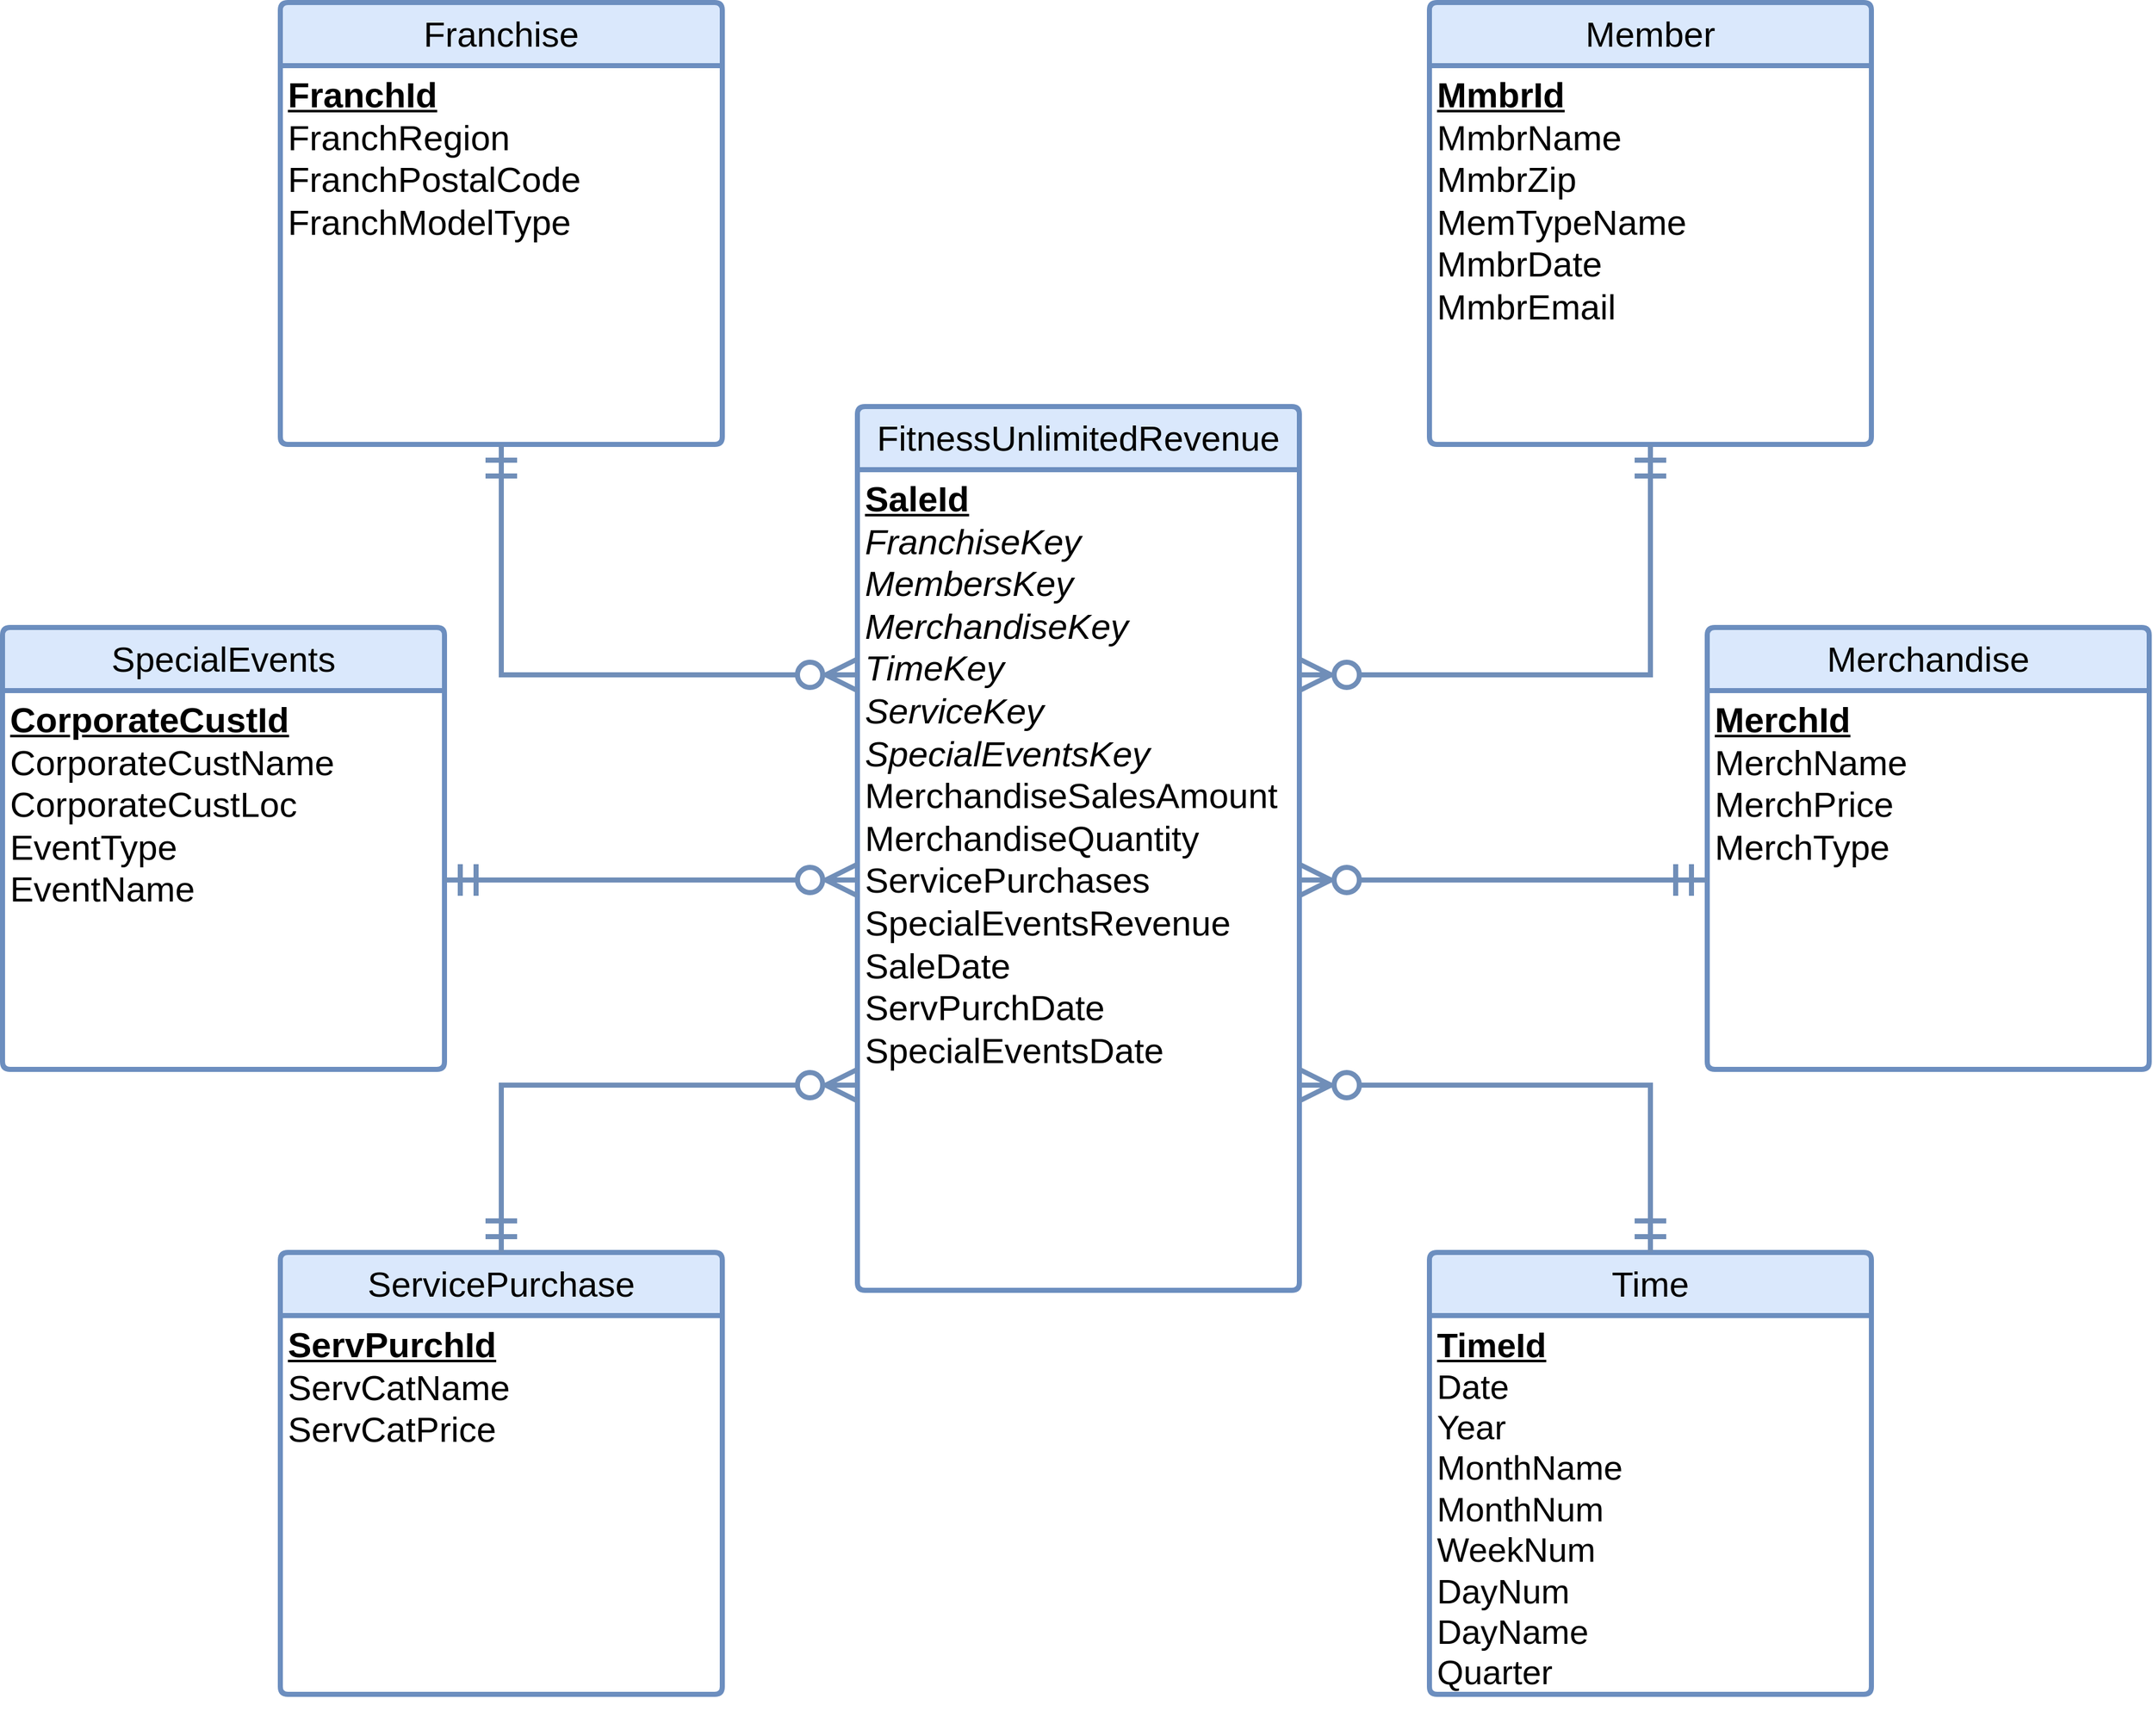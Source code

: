<mxfile version="24.7.1" type="github">
  <diagram name="Page-1" id="iT9DaIpaGJqp6n3xvXlG">
    <mxGraphModel dx="6385" dy="1965" grid="1" gridSize="10" guides="1" tooltips="1" connect="1" arrows="1" fold="1" page="1" pageScale="1" pageWidth="1200" pageHeight="1600" math="0" shadow="0">
      <root>
        <mxCell id="0" />
        <mxCell id="1" parent="0" />
        <mxCell id="ycTeAINh5T_Rmf09A5X7-1" value="FitnessUnlimitedRevenue" style="swimlane;childLayout=stackLayout;horizontal=1;startSize=50;horizontalStack=0;rounded=1;fontSize=28;fontStyle=0;strokeWidth=4;resizeParent=0;resizeLast=1;shadow=0;dashed=0;align=center;arcSize=4;whiteSpace=wrap;html=1;fillColor=#dae8fc;strokeColor=#6c8ebf;perimeterSpacing=0;" vertex="1" parent="1">
          <mxGeometry x="427" y="410" width="350" height="700" as="geometry" />
        </mxCell>
        <mxCell id="ycTeAINh5T_Rmf09A5X7-2" value="&lt;div&gt;&lt;b style=&quot;&quot;&gt;&lt;u style=&quot;&quot;&gt;SaleId&lt;/u&gt;&lt;/b&gt;&lt;/div&gt;&lt;i&gt;FranchiseKey&lt;/i&gt;&lt;div&gt;&lt;i&gt;MembersKey&lt;/i&gt;&lt;i&gt;&lt;br&gt;&lt;/i&gt;&lt;div&gt;&lt;i&gt;MerchandiseKey&lt;/i&gt;&lt;/div&gt;&lt;div&gt;&lt;i&gt;TimeKey&lt;/i&gt;&lt;/div&gt;&lt;div&gt;&lt;i&gt;ServiceKey&lt;/i&gt;&lt;/div&gt;&lt;div&gt;&lt;i&gt;SpecialEventsKey&lt;/i&gt;&lt;/div&gt;&lt;div&gt;MerchandiseSalesAmount&lt;/div&gt;&lt;div&gt;MerchandiseQuantity&lt;/div&gt;&lt;div&gt;ServicePurchases&lt;/div&gt;&lt;div&gt;SpecialEventsRevenue&lt;/div&gt;&lt;div&gt;SaleDate&lt;/div&gt;&lt;div&gt;ServPurchDate&lt;/div&gt;&lt;div&gt;SpecialEventsDate&lt;br&gt;&lt;div style=&quot;font-size: 27px;&quot;&gt;&lt;br&gt;&lt;/div&gt;&lt;/div&gt;&lt;/div&gt;" style="align=left;strokeColor=none;fillColor=none;spacingLeft=4;fontSize=28;verticalAlign=top;resizable=0;rotatable=0;part=1;html=1;" vertex="1" parent="ycTeAINh5T_Rmf09A5X7-1">
          <mxGeometry y="50" width="350" height="650" as="geometry" />
        </mxCell>
        <mxCell id="ycTeAINh5T_Rmf09A5X7-3" value="SpecialEvents" style="swimlane;childLayout=stackLayout;horizontal=1;startSize=50;horizontalStack=0;rounded=1;fontSize=28;fontStyle=0;strokeWidth=4;resizeParent=0;resizeLast=1;shadow=0;dashed=0;align=center;arcSize=4;whiteSpace=wrap;html=1;fillColor=#dae8fc;strokeColor=#6c8ebf;perimeterSpacing=0;" vertex="1" parent="1">
          <mxGeometry x="-250" y="585" width="350" height="350" as="geometry" />
        </mxCell>
        <mxCell id="ycTeAINh5T_Rmf09A5X7-4" value="&lt;div style=&quot;font-size: 28px;&quot;&gt;&lt;b&gt;&lt;u&gt;CorporateCustId&lt;/u&gt;&lt;/b&gt;&lt;/div&gt;&lt;div style=&quot;font-size: 28px;&quot;&gt;CorporateCustName&lt;/div&gt;&lt;div style=&quot;font-size: 28px;&quot;&gt;CorporateCustLoc&lt;/div&gt;&lt;div style=&quot;font-size: 28px;&quot;&gt;EventType&lt;/div&gt;&lt;div style=&quot;font-size: 28px;&quot;&gt;EventName&lt;/div&gt;" style="align=left;strokeColor=none;fillColor=none;spacingLeft=4;fontSize=28;verticalAlign=top;resizable=0;rotatable=0;part=1;html=1;" vertex="1" parent="ycTeAINh5T_Rmf09A5X7-3">
          <mxGeometry y="50" width="350" height="300" as="geometry" />
        </mxCell>
        <mxCell id="ycTeAINh5T_Rmf09A5X7-5" value="ServicePurchase" style="swimlane;childLayout=stackLayout;horizontal=1;startSize=50;horizontalStack=0;rounded=1;fontSize=28;fontStyle=0;strokeWidth=4;resizeParent=0;resizeLast=1;shadow=0;dashed=0;align=center;arcSize=4;whiteSpace=wrap;html=1;fillColor=#dae8fc;strokeColor=#6c8ebf;perimeterSpacing=0;" vertex="1" parent="1">
          <mxGeometry x="-30" y="1080" width="350" height="350" as="geometry" />
        </mxCell>
        <mxCell id="ycTeAINh5T_Rmf09A5X7-6" value="&lt;b&gt;&lt;u&gt;ServPurchId&lt;/u&gt;&lt;/b&gt;&lt;div&gt;ServCatName&lt;/div&gt;&lt;div&gt;ServCatPrice&lt;br&gt;&lt;div style=&quot;font-size: 28px;&quot;&gt;&lt;br style=&quot;font-size: 28px;&quot;&gt;&lt;/div&gt;&lt;/div&gt;" style="align=left;strokeColor=none;fillColor=none;spacingLeft=4;fontSize=28;verticalAlign=top;resizable=0;rotatable=0;part=1;html=1;" vertex="1" parent="ycTeAINh5T_Rmf09A5X7-5">
          <mxGeometry y="50" width="350" height="300" as="geometry" />
        </mxCell>
        <mxCell id="ycTeAINh5T_Rmf09A5X7-7" value="Franchise" style="swimlane;childLayout=stackLayout;horizontal=1;startSize=50;horizontalStack=0;rounded=1;fontSize=28;fontStyle=0;strokeWidth=4;resizeParent=0;resizeLast=1;shadow=0;dashed=0;align=center;arcSize=4;whiteSpace=wrap;html=1;fillColor=#dae8fc;strokeColor=#6c8ebf;perimeterSpacing=0;fillStyle=auto;labelBackgroundColor=none;labelBorderColor=none;" vertex="1" parent="1">
          <mxGeometry x="-30" y="90" width="350" height="350" as="geometry" />
        </mxCell>
        <mxCell id="ycTeAINh5T_Rmf09A5X7-8" value="&lt;u style=&quot;font-size: 28px;&quot;&gt;&lt;b&gt;FranchId&lt;/b&gt;&lt;/u&gt;&lt;div style=&quot;font-size: 28px;&quot;&gt;FranchRegion&lt;/div&gt;&lt;div style=&quot;font-size: 28px;&quot;&gt;FranchPostalCode&lt;/div&gt;&lt;div style=&quot;font-size: 28px;&quot;&gt;FranchModelType&lt;/div&gt;&lt;div style=&quot;font-size: 28px;&quot;&gt;&lt;br&gt;&lt;/div&gt;&lt;div style=&quot;font-size: 28px;&quot;&gt;&lt;br style=&quot;font-size: 28px;&quot;&gt;&lt;/div&gt;" style="align=left;strokeColor=none;fillColor=none;spacingLeft=4;fontSize=28;verticalAlign=top;resizable=0;rotatable=0;part=1;html=1;" vertex="1" parent="ycTeAINh5T_Rmf09A5X7-7">
          <mxGeometry y="50" width="350" height="300" as="geometry" />
        </mxCell>
        <mxCell id="ycTeAINh5T_Rmf09A5X7-9" value="Member" style="swimlane;childLayout=stackLayout;horizontal=1;startSize=50;horizontalStack=0;rounded=1;fontSize=28;fontStyle=0;strokeWidth=4;resizeParent=0;resizeLast=1;shadow=0;dashed=0;align=center;arcSize=4;whiteSpace=wrap;html=1;fillColor=#dae8fc;strokeColor=#6c8ebf;perimeterSpacing=0;" vertex="1" parent="1">
          <mxGeometry x="880" y="90" width="350" height="350" as="geometry" />
        </mxCell>
        <mxCell id="ycTeAINh5T_Rmf09A5X7-10" value="&lt;b&gt;&lt;u&gt;MmbrId&lt;/u&gt;&lt;/b&gt;&lt;br&gt;&lt;div style=&quot;font-size: 28px;&quot;&gt;MmbrName&lt;/div&gt;&lt;div style=&quot;font-size: 28px;&quot;&gt;MmbrZip&lt;/div&gt;&lt;div style=&quot;font-size: 28px;&quot;&gt;MemTypeName&lt;/div&gt;&lt;div style=&quot;font-size: 28px;&quot;&gt;MmbrDate&lt;/div&gt;&lt;div style=&quot;font-size: 28px;&quot;&gt;MmbrEmail&lt;/div&gt;&lt;div style=&quot;font-size: 28px;&quot;&gt;&lt;br style=&quot;font-size: 28px;&quot;&gt;&lt;/div&gt;" style="align=left;strokeColor=none;fillColor=none;spacingLeft=4;fontSize=28;verticalAlign=top;resizable=0;rotatable=0;part=1;html=1;" vertex="1" parent="ycTeAINh5T_Rmf09A5X7-9">
          <mxGeometry y="50" width="350" height="300" as="geometry" />
        </mxCell>
        <mxCell id="ycTeAINh5T_Rmf09A5X7-11" value="" style="edgeStyle=orthogonalEdgeStyle;fontSize=12;html=1;endArrow=ERmandOne;startArrow=ERzeroToMany;rounded=0;strokeWidth=4;strokeColor=#708eb8;startFill=0;entryX=0.5;entryY=1;entryDx=0;entryDy=0;exitX=1;exitY=0.25;exitDx=0;exitDy=0;endSize=20;startSize=20;shadow=0;" edge="1" parent="1" source="ycTeAINh5T_Rmf09A5X7-2" target="ycTeAINh5T_Rmf09A5X7-10">
          <mxGeometry width="100" height="100" relative="1" as="geometry">
            <mxPoint x="640" y="410" as="sourcePoint" />
            <mxPoint x="740" y="310" as="targetPoint" />
          </mxGeometry>
        </mxCell>
        <mxCell id="ycTeAINh5T_Rmf09A5X7-12" value="" style="edgeStyle=orthogonalEdgeStyle;fontSize=12;html=1;endArrow=ERzeroToMany;startArrow=ERmandOne;rounded=0;strokeWidth=4;strokeColor=#708eb8;startFill=0;entryX=0;entryY=0.5;entryDx=0;entryDy=0;exitX=1;exitY=0.5;exitDx=0;exitDy=0;endSize=20;startSize=20;endFill=0;shadow=0;" edge="1" parent="1" source="ycTeAINh5T_Rmf09A5X7-4" target="ycTeAINh5T_Rmf09A5X7-2">
          <mxGeometry width="100" height="100" relative="1" as="geometry">
            <mxPoint x="180" y="815" as="sourcePoint" />
            <mxPoint x="267" y="540" as="targetPoint" />
          </mxGeometry>
        </mxCell>
        <mxCell id="ycTeAINh5T_Rmf09A5X7-14" value="" style="edgeStyle=orthogonalEdgeStyle;fontSize=12;html=1;endArrow=ERmandOne;startArrow=ERzeroToMany;rounded=0;strokeWidth=4;strokeColor=#708eb8;startFill=0;entryX=0.5;entryY=1;entryDx=0;entryDy=0;exitX=0;exitY=0.25;exitDx=0;exitDy=0;endSize=20;startSize=20;shadow=0;" edge="1" parent="1" source="ycTeAINh5T_Rmf09A5X7-2" target="ycTeAINh5T_Rmf09A5X7-8">
          <mxGeometry width="100" height="100" relative="1" as="geometry">
            <mxPoint x="400" y="455" as="sourcePoint" />
            <mxPoint x="487" y="180" as="targetPoint" />
          </mxGeometry>
        </mxCell>
        <mxCell id="ycTeAINh5T_Rmf09A5X7-15" value="Merchandise" style="swimlane;childLayout=stackLayout;horizontal=1;startSize=50;horizontalStack=0;rounded=1;fontSize=28;fontStyle=0;strokeWidth=4;resizeParent=0;resizeLast=1;shadow=0;dashed=0;align=center;arcSize=4;whiteSpace=wrap;html=1;fillColor=#dae8fc;strokeColor=#6c8ebf;perimeterSpacing=0;" vertex="1" parent="1">
          <mxGeometry x="1100" y="585" width="350" height="350" as="geometry" />
        </mxCell>
        <mxCell id="ycTeAINh5T_Rmf09A5X7-16" value="&lt;div style=&quot;font-size: 28px;&quot;&gt;&lt;b&gt;&lt;u&gt;MerchId&lt;/u&gt;&lt;/b&gt;&lt;/div&gt;&lt;div style=&quot;font-size: 28px;&quot;&gt;MerchName&lt;/div&gt;&lt;div style=&quot;font-size: 28px;&quot;&gt;MerchPrice&lt;/div&gt;&lt;div style=&quot;font-size: 28px;&quot;&gt;MerchType&lt;/div&gt;" style="align=left;strokeColor=none;fillColor=none;spacingLeft=4;fontSize=28;verticalAlign=top;resizable=0;rotatable=0;part=1;html=1;" vertex="1" parent="ycTeAINh5T_Rmf09A5X7-15">
          <mxGeometry y="50" width="350" height="300" as="geometry" />
        </mxCell>
        <mxCell id="ycTeAINh5T_Rmf09A5X7-20" value="Time" style="swimlane;childLayout=stackLayout;horizontal=1;startSize=50;horizontalStack=0;rounded=1;fontSize=28;fontStyle=0;strokeWidth=4;resizeParent=0;resizeLast=1;shadow=0;dashed=0;align=center;arcSize=4;whiteSpace=wrap;html=1;fillColor=#dae8fc;strokeColor=#6c8ebf;perimeterSpacing=0;" vertex="1" parent="1">
          <mxGeometry x="880" y="1080" width="350" height="350" as="geometry" />
        </mxCell>
        <mxCell id="ycTeAINh5T_Rmf09A5X7-21" value="&lt;b style=&quot;font-size: 27px;&quot;&gt;&lt;u&gt;&lt;font style=&quot;font-size: 27px;&quot;&gt;TimeId&lt;/font&gt;&lt;/u&gt;&lt;/b&gt;&lt;div style=&quot;font-size: 27px;&quot;&gt;&lt;font style=&quot;font-size: 27px;&quot;&gt;Date&lt;/font&gt;&lt;/div&gt;&lt;div style=&quot;font-size: 27px;&quot;&gt;&lt;font style=&quot;font-size: 27px;&quot;&gt;Year&lt;/font&gt;&lt;/div&gt;&lt;div style=&quot;font-size: 27px;&quot;&gt;&lt;font style=&quot;font-size: 27px;&quot;&gt;MonthName&lt;/font&gt;&lt;/div&gt;&lt;div style=&quot;font-size: 27px;&quot;&gt;&lt;font style=&quot;font-size: 27px;&quot;&gt;MonthNum&lt;/font&gt;&lt;/div&gt;&lt;div style=&quot;font-size: 27px;&quot;&gt;&lt;font style=&quot;font-size: 27px;&quot;&gt;WeekNum&lt;/font&gt;&lt;/div&gt;&lt;div style=&quot;font-size: 27px;&quot;&gt;&lt;font style=&quot;font-size: 27px;&quot;&gt;DayNum&lt;/font&gt;&lt;/div&gt;&lt;div style=&quot;font-size: 27px;&quot;&gt;&lt;font style=&quot;font-size: 27px;&quot;&gt;DayName&lt;/font&gt;&lt;/div&gt;&lt;div style=&quot;font-size: 27px;&quot;&gt;&lt;font style=&quot;font-size: 27px;&quot;&gt;Quarter&lt;br&gt;&lt;/font&gt;&lt;div style=&quot;&quot;&gt;&lt;br style=&quot;&quot;&gt;&lt;/div&gt;&lt;/div&gt;" style="align=left;strokeColor=none;fillColor=none;spacingLeft=4;fontSize=28;verticalAlign=top;resizable=0;rotatable=0;part=1;html=1;" vertex="1" parent="ycTeAINh5T_Rmf09A5X7-20">
          <mxGeometry y="50" width="350" height="300" as="geometry" />
        </mxCell>
        <mxCell id="ycTeAINh5T_Rmf09A5X7-22" value="" style="edgeStyle=orthogonalEdgeStyle;fontSize=12;html=1;endArrow=ERzeroToMany;startArrow=ERmandOne;rounded=0;strokeWidth=4;strokeColor=#708eb8;startFill=0;entryX=1;entryY=0.5;entryDx=0;entryDy=0;exitX=0;exitY=0.5;exitDx=0;exitDy=0;endSize=20;startSize=20;endFill=0;shadow=0;" edge="1" parent="1" source="ycTeAINh5T_Rmf09A5X7-16" target="ycTeAINh5T_Rmf09A5X7-2">
          <mxGeometry width="100" height="100" relative="1" as="geometry">
            <mxPoint x="820" y="1030" as="sourcePoint" />
            <mxPoint x="1217" y="1030" as="targetPoint" />
          </mxGeometry>
        </mxCell>
        <mxCell id="ycTeAINh5T_Rmf09A5X7-23" value="" style="edgeStyle=orthogonalEdgeStyle;fontSize=12;html=1;endArrow=ERzeroToMany;startArrow=ERmandOne;rounded=0;strokeWidth=4;strokeColor=#708eb8;startFill=0;entryX=0;entryY=0.75;entryDx=0;entryDy=0;exitX=0.5;exitY=0;exitDx=0;exitDy=0;endSize=20;startSize=20;endFill=0;shadow=0;" edge="1" parent="1" source="ycTeAINh5T_Rmf09A5X7-5" target="ycTeAINh5T_Rmf09A5X7-2">
          <mxGeometry width="100" height="100" relative="1" as="geometry">
            <mxPoint x="-53.5" y="1010" as="sourcePoint" />
            <mxPoint x="343.5" y="1010" as="targetPoint" />
          </mxGeometry>
        </mxCell>
        <mxCell id="ycTeAINh5T_Rmf09A5X7-24" value="" style="edgeStyle=orthogonalEdgeStyle;fontSize=12;html=1;endArrow=ERzeroToMany;startArrow=ERmandOne;rounded=0;strokeWidth=4;strokeColor=#708eb8;startFill=0;entryX=1;entryY=0.75;entryDx=0;entryDy=0;exitX=0.5;exitY=0;exitDx=0;exitDy=0;endSize=20;startSize=20;endFill=0;shadow=0;" edge="1" parent="1" source="ycTeAINh5T_Rmf09A5X7-20" target="ycTeAINh5T_Rmf09A5X7-2">
          <mxGeometry width="100" height="100" relative="1" as="geometry">
            <mxPoint x="1330" y="1140.0" as="sourcePoint" />
            <mxPoint x="1727" y="1140.0" as="targetPoint" />
          </mxGeometry>
        </mxCell>
      </root>
    </mxGraphModel>
  </diagram>
</mxfile>
